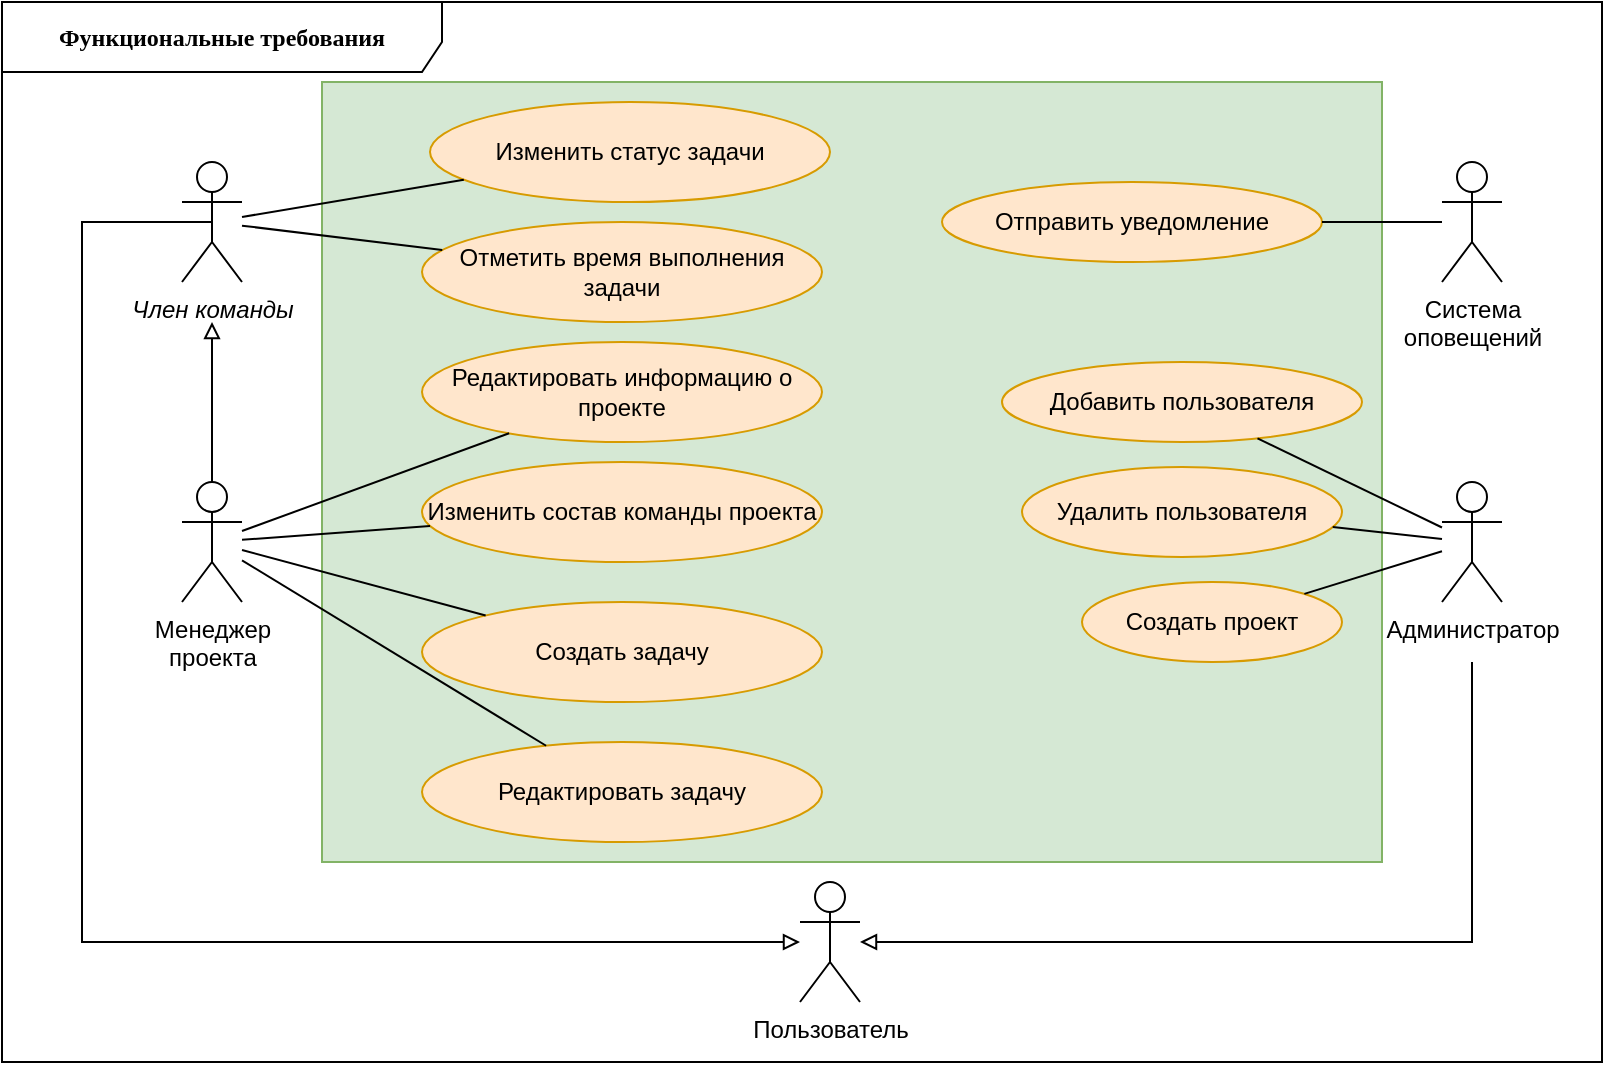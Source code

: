 <mxfile version="22.1.7" type="github">
  <diagram name="Страница — 1" id="x9KShDWUF8JoOGh2aWzw">
    <mxGraphModel dx="1041" dy="514" grid="1" gridSize="10" guides="1" tooltips="1" connect="1" arrows="1" fold="1" page="1" pageScale="1" pageWidth="827" pageHeight="1169" math="0" shadow="0">
      <root>
        <mxCell id="0" />
        <mxCell id="1" parent="0" />
        <mxCell id="p8vcNslJ8mDYngNF0bzC-38" value="&lt;b&gt;Функциональные требования&lt;/b&gt;" style="shape=umlFrame;whiteSpace=wrap;html=1;rounded=1;shadow=0;comic=0;labelBackgroundColor=none;strokeWidth=1;fontFamily=Verdana;fontSize=12;align=center;width=220;height=35;" parent="1" vertex="1">
          <mxGeometry y="80" width="800" height="530" as="geometry" />
        </mxCell>
        <mxCell id="p8vcNslJ8mDYngNF0bzC-39" value="" style="rounded=0;whiteSpace=wrap;html=1;fillColor=#d5e8d4;strokeColor=#82b366;" parent="1" vertex="1">
          <mxGeometry x="160" y="120" width="530" height="390" as="geometry" />
        </mxCell>
        <mxCell id="p8vcNslJ8mDYngNF0bzC-1" value="Администратор" style="shape=umlActor;verticalLabelPosition=bottom;verticalAlign=top;html=1;outlineConnect=0;" parent="1" vertex="1">
          <mxGeometry x="720" y="320" width="30" height="60" as="geometry" />
        </mxCell>
        <mxCell id="p8vcNslJ8mDYngNF0bzC-2" value="Добавить пользователя" style="ellipse;whiteSpace=wrap;html=1;fillColor=#ffe6cc;strokeColor=#d79b00;" parent="1" vertex="1">
          <mxGeometry x="500" y="260" width="180" height="40" as="geometry" />
        </mxCell>
        <mxCell id="p8vcNslJ8mDYngNF0bzC-3" value="Создать проект" style="ellipse;whiteSpace=wrap;html=1;fillColor=#ffe6cc;strokeColor=#d79b00;" parent="1" vertex="1">
          <mxGeometry x="540" y="370" width="130" height="40" as="geometry" />
        </mxCell>
        <mxCell id="p8vcNslJ8mDYngNF0bzC-4" value="Удалить пользователя" style="ellipse;whiteSpace=wrap;html=1;fillColor=#ffe6cc;strokeColor=#d79b00;" parent="1" vertex="1">
          <mxGeometry x="510" y="312.5" width="160" height="45" as="geometry" />
        </mxCell>
        <mxCell id="p8vcNslJ8mDYngNF0bzC-5" value="Менеджер&lt;br&gt;проекта" style="shape=umlActor;verticalLabelPosition=bottom;verticalAlign=top;html=1;outlineConnect=0;" parent="1" vertex="1">
          <mxGeometry x="90" y="320" width="30" height="60" as="geometry" />
        </mxCell>
        <mxCell id="p8vcNslJ8mDYngNF0bzC-6" value="Создать задачу" style="ellipse;whiteSpace=wrap;html=1;fillColor=#ffe6cc;strokeColor=#d79b00;" parent="1" vertex="1">
          <mxGeometry x="210" y="380" width="200" height="50" as="geometry" />
        </mxCell>
        <mxCell id="p8vcNslJ8mDYngNF0bzC-7" value="Редактировать задачу" style="ellipse;whiteSpace=wrap;html=1;fillColor=#ffe6cc;strokeColor=#d79b00;" parent="1" vertex="1">
          <mxGeometry x="210" y="450" width="200" height="50" as="geometry" />
        </mxCell>
        <mxCell id="p8vcNslJ8mDYngNF0bzC-8" value="Изменить состав команды проекта" style="ellipse;whiteSpace=wrap;html=1;fillColor=#ffe6cc;strokeColor=#d79b00;" parent="1" vertex="1">
          <mxGeometry x="210" y="310" width="200" height="50" as="geometry" />
        </mxCell>
        <mxCell id="p8vcNslJ8mDYngNF0bzC-10" value="Редактировать информацию о проекте" style="ellipse;whiteSpace=wrap;html=1;fillColor=#ffe6cc;strokeColor=#d79b00;" parent="1" vertex="1">
          <mxGeometry x="210" y="250" width="200" height="50" as="geometry" />
        </mxCell>
        <mxCell id="p8vcNslJ8mDYngNF0bzC-12" value="Изменить статус задачи" style="ellipse;whiteSpace=wrap;html=1;fillColor=#ffe6cc;strokeColor=#d79b00;" parent="1" vertex="1">
          <mxGeometry x="214" y="130" width="200" height="50" as="geometry" />
        </mxCell>
        <mxCell id="p8vcNslJ8mDYngNF0bzC-22" value="" style="endArrow=none;html=1;rounded=0;" parent="1" source="p8vcNslJ8mDYngNF0bzC-5" target="p8vcNslJ8mDYngNF0bzC-10" edge="1">
          <mxGeometry width="50" height="50" relative="1" as="geometry">
            <mxPoint x="110" y="370" as="sourcePoint" />
            <mxPoint x="160" y="320" as="targetPoint" />
          </mxGeometry>
        </mxCell>
        <mxCell id="p8vcNslJ8mDYngNF0bzC-23" value="" style="endArrow=none;html=1;rounded=0;" parent="1" source="p8vcNslJ8mDYngNF0bzC-5" target="p8vcNslJ8mDYngNF0bzC-8" edge="1">
          <mxGeometry width="50" height="50" relative="1" as="geometry">
            <mxPoint x="120" y="410" as="sourcePoint" />
            <mxPoint x="170" y="360" as="targetPoint" />
          </mxGeometry>
        </mxCell>
        <mxCell id="p8vcNslJ8mDYngNF0bzC-24" value="" style="endArrow=none;html=1;rounded=0;" parent="1" source="p8vcNslJ8mDYngNF0bzC-5" target="p8vcNslJ8mDYngNF0bzC-6" edge="1">
          <mxGeometry width="50" height="50" relative="1" as="geometry">
            <mxPoint x="110" y="460" as="sourcePoint" />
            <mxPoint x="160" y="410" as="targetPoint" />
          </mxGeometry>
        </mxCell>
        <mxCell id="p8vcNslJ8mDYngNF0bzC-25" value="" style="endArrow=none;html=1;rounded=0;" parent="1" source="p8vcNslJ8mDYngNF0bzC-5" target="p8vcNslJ8mDYngNF0bzC-7" edge="1">
          <mxGeometry width="50" height="50" relative="1" as="geometry">
            <mxPoint x="90" y="500" as="sourcePoint" />
            <mxPoint x="140" y="450" as="targetPoint" />
          </mxGeometry>
        </mxCell>
        <mxCell id="p8vcNslJ8mDYngNF0bzC-26" value="" style="endArrow=none;html=1;rounded=0;" parent="1" source="p8vcNslJ8mDYngNF0bzC-2" target="p8vcNslJ8mDYngNF0bzC-1" edge="1">
          <mxGeometry width="50" height="50" relative="1" as="geometry">
            <mxPoint x="700" y="270" as="sourcePoint" />
            <mxPoint x="750" y="220" as="targetPoint" />
          </mxGeometry>
        </mxCell>
        <mxCell id="p8vcNslJ8mDYngNF0bzC-27" value="" style="endArrow=none;html=1;rounded=0;" parent="1" source="p8vcNslJ8mDYngNF0bzC-4" target="p8vcNslJ8mDYngNF0bzC-1" edge="1">
          <mxGeometry width="50" height="50" relative="1" as="geometry">
            <mxPoint x="570" y="520" as="sourcePoint" />
            <mxPoint x="620" y="470" as="targetPoint" />
          </mxGeometry>
        </mxCell>
        <mxCell id="p8vcNslJ8mDYngNF0bzC-28" value="" style="endArrow=none;html=1;rounded=0;" parent="1" source="p8vcNslJ8mDYngNF0bzC-3" target="p8vcNslJ8mDYngNF0bzC-1" edge="1">
          <mxGeometry width="50" height="50" relative="1" as="geometry">
            <mxPoint x="680" y="520" as="sourcePoint" />
            <mxPoint x="730" y="470" as="targetPoint" />
          </mxGeometry>
        </mxCell>
        <mxCell id="p8vcNslJ8mDYngNF0bzC-29" value="Пользователь" style="shape=umlActor;verticalLabelPosition=bottom;verticalAlign=top;html=1;outlineConnect=0;" parent="1" vertex="1">
          <mxGeometry x="399" y="520" width="30" height="60" as="geometry" />
        </mxCell>
        <mxCell id="p8vcNslJ8mDYngNF0bzC-33" value="" style="endArrow=block;html=1;rounded=0;endFill=0;" parent="1" target="p8vcNslJ8mDYngNF0bzC-29" edge="1">
          <mxGeometry width="50" height="50" relative="1" as="geometry">
            <mxPoint x="735" y="410" as="sourcePoint" />
            <mxPoint x="570" y="540" as="targetPoint" />
            <Array as="points">
              <mxPoint x="735" y="550" />
            </Array>
          </mxGeometry>
        </mxCell>
        <mxCell id="p8vcNslJ8mDYngNF0bzC-34" value="" style="endArrow=block;html=1;rounded=0;endFill=0;exitX=0.5;exitY=0.5;exitDx=0;exitDy=0;exitPerimeter=0;" parent="1" source="p8vcNslJ8mDYngNF0bzC-35" target="p8vcNslJ8mDYngNF0bzC-29" edge="1">
          <mxGeometry width="50" height="50" relative="1" as="geometry">
            <mxPoint x="-10" y="240" as="sourcePoint" />
            <mxPoint x="54" y="585" as="targetPoint" />
            <Array as="points">
              <mxPoint x="40" y="190" />
              <mxPoint x="40" y="400" />
              <mxPoint x="40" y="550" />
            </Array>
          </mxGeometry>
        </mxCell>
        <mxCell id="p8vcNslJ8mDYngNF0bzC-35" value="&lt;i&gt;Член команды&lt;/i&gt;" style="shape=umlActor;verticalLabelPosition=bottom;verticalAlign=top;html=1;outlineConnect=0;" parent="1" vertex="1">
          <mxGeometry x="90" y="160" width="30" height="60" as="geometry" />
        </mxCell>
        <mxCell id="p8vcNslJ8mDYngNF0bzC-36" value="" style="endArrow=block;html=1;rounded=0;endFill=0;" parent="1" source="p8vcNslJ8mDYngNF0bzC-5" edge="1">
          <mxGeometry width="50" height="50" relative="1" as="geometry">
            <mxPoint y="440" as="sourcePoint" />
            <mxPoint x="105" y="240" as="targetPoint" />
          </mxGeometry>
        </mxCell>
        <mxCell id="p8vcNslJ8mDYngNF0bzC-37" value="" style="endArrow=none;html=1;rounded=0;" parent="1" source="p8vcNslJ8mDYngNF0bzC-35" target="p8vcNslJ8mDYngNF0bzC-12" edge="1">
          <mxGeometry width="50" height="50" relative="1" as="geometry">
            <mxPoint x="160" y="170" as="sourcePoint" />
            <mxPoint x="210" y="120" as="targetPoint" />
          </mxGeometry>
        </mxCell>
        <mxCell id="p8vcNslJ8mDYngNF0bzC-41" value="Отметить время выполнения задачи" style="ellipse;whiteSpace=wrap;html=1;fillColor=#ffe6cc;strokeColor=#d79b00;" parent="1" vertex="1">
          <mxGeometry x="210" y="190" width="200" height="50" as="geometry" />
        </mxCell>
        <mxCell id="p8vcNslJ8mDYngNF0bzC-42" value="" style="endArrow=none;html=1;rounded=0;" parent="1" source="p8vcNslJ8mDYngNF0bzC-35" target="p8vcNslJ8mDYngNF0bzC-41" edge="1">
          <mxGeometry width="50" height="50" relative="1" as="geometry">
            <mxPoint x="140" y="290" as="sourcePoint" />
            <mxPoint x="190" y="240" as="targetPoint" />
          </mxGeometry>
        </mxCell>
        <mxCell id="mExpVa1K-sINwZo3-9be-2" value="&lt;div&gt;Система&lt;/div&gt;&lt;div&gt;оповещений&lt;br&gt;&lt;/div&gt;" style="shape=umlActor;verticalLabelPosition=bottom;verticalAlign=top;html=1;outlineConnect=0;" vertex="1" parent="1">
          <mxGeometry x="720" y="160" width="30" height="60" as="geometry" />
        </mxCell>
        <mxCell id="mExpVa1K-sINwZo3-9be-4" value="Отправить уведомление" style="ellipse;whiteSpace=wrap;html=1;fillColor=#ffe6cc;strokeColor=#d79b00;" vertex="1" parent="1">
          <mxGeometry x="470" y="170" width="190" height="40" as="geometry" />
        </mxCell>
        <mxCell id="mExpVa1K-sINwZo3-9be-6" value="" style="endArrow=none;html=1;rounded=0;entryX=1;entryY=0.5;entryDx=0;entryDy=0;" edge="1" parent="1" source="mExpVa1K-sINwZo3-9be-2" target="mExpVa1K-sINwZo3-9be-4">
          <mxGeometry width="50" height="50" relative="1" as="geometry">
            <mxPoint x="380" y="490" as="sourcePoint" />
            <mxPoint x="430" y="440" as="targetPoint" />
          </mxGeometry>
        </mxCell>
      </root>
    </mxGraphModel>
  </diagram>
</mxfile>
